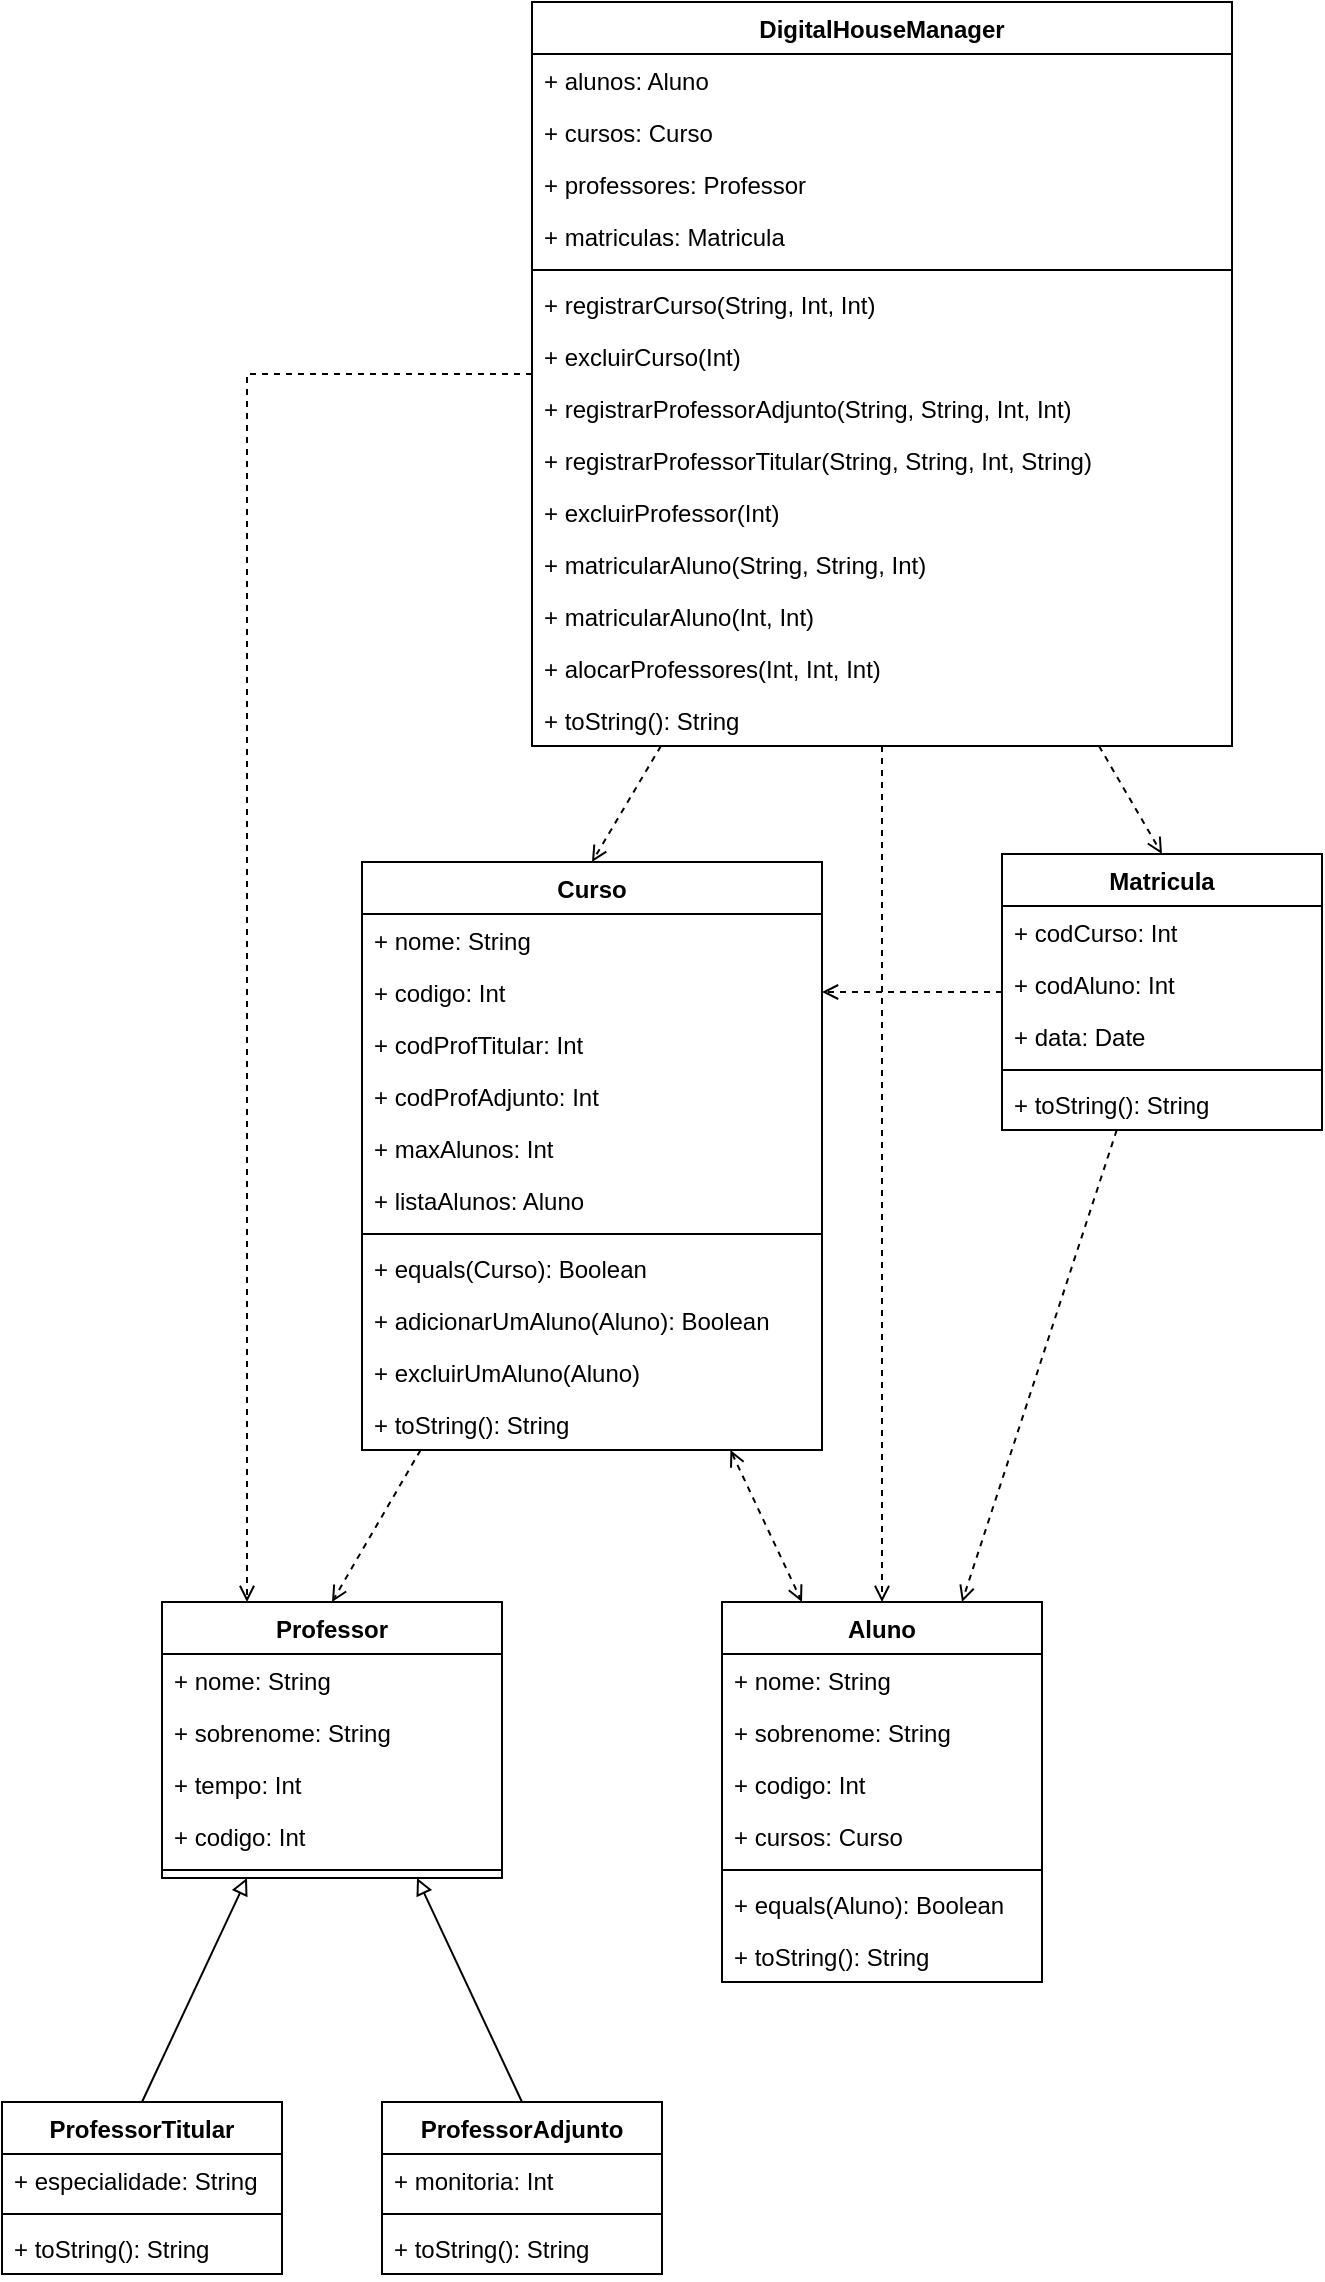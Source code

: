 <mxfile version="13.7.7" type="device"><diagram id="NzwF9PO44cyHUEnPruU9" name="Page-1"><mxGraphModel dx="1990" dy="1975" grid="1" gridSize="10" guides="1" tooltips="1" connect="1" arrows="1" fold="1" page="1" pageScale="1" pageWidth="827" pageHeight="1169" math="0" shadow="0"><root><mxCell id="0"/><mxCell id="1" parent="0"/><mxCell id="Mh8SH_odgkWCDXvpcbrz-37" style="rounded=0;orthogonalLoop=1;jettySize=auto;html=1;exitX=0.5;exitY=0;exitDx=0;exitDy=0;entryX=0.75;entryY=1;entryDx=0;entryDy=0;endArrow=block;endFill=0;" parent="1" source="Mh8SH_odgkWCDXvpcbrz-27" target="Mh8SH_odgkWCDXvpcbrz-13" edge="1"><mxGeometry relative="1" as="geometry"><mxPoint x="235.94" y="593.012" as="targetPoint"/></mxGeometry></mxCell><mxCell id="Mh8SH_odgkWCDXvpcbrz-39" style="rounded=0;orthogonalLoop=1;jettySize=auto;html=1;entryX=0.5;entryY=0;entryDx=0;entryDy=0;endArrow=open;endFill=0;dashed=1;" parent="1" source="Mh8SH_odgkWCDXvpcbrz-7" target="Mh8SH_odgkWCDXvpcbrz-13" edge="1"><mxGeometry relative="1" as="geometry"/></mxCell><mxCell id="Mh8SH_odgkWCDXvpcbrz-40" style="edgeStyle=none;rounded=0;orthogonalLoop=1;jettySize=auto;html=1;entryX=0.25;entryY=0;entryDx=0;entryDy=0;dashed=1;endArrow=open;endFill=0;startArrow=open;startFill=0;" parent="1" source="Mh8SH_odgkWCDXvpcbrz-7" target="Mh8SH_odgkWCDXvpcbrz-1" edge="1"><mxGeometry relative="1" as="geometry"/></mxCell><mxCell id="Mh8SH_odgkWCDXvpcbrz-38" style="rounded=0;orthogonalLoop=1;jettySize=auto;html=1;exitX=0.5;exitY=0;exitDx=0;exitDy=0;entryX=0.25;entryY=1;entryDx=0;entryDy=0;endArrow=block;endFill=0;" parent="1" source="Mh8SH_odgkWCDXvpcbrz-20" target="Mh8SH_odgkWCDXvpcbrz-13" edge="1"><mxGeometry relative="1" as="geometry"><mxPoint x="175.93" y="594" as="targetPoint"/></mxGeometry></mxCell><mxCell id="Mh8SH_odgkWCDXvpcbrz-65" style="edgeStyle=none;rounded=0;orthogonalLoop=1;jettySize=auto;html=1;entryX=0.5;entryY=0;entryDx=0;entryDy=0;dashed=1;endArrow=open;endFill=0;" parent="1" source="Mh8SH_odgkWCDXvpcbrz-56" target="Mh8SH_odgkWCDXvpcbrz-45" edge="1"><mxGeometry relative="1" as="geometry"/></mxCell><mxCell id="Mh8SH_odgkWCDXvpcbrz-66" style="edgeStyle=none;rounded=0;orthogonalLoop=1;jettySize=auto;html=1;entryX=0.5;entryY=0;entryDx=0;entryDy=0;dashed=1;endArrow=open;endFill=0;" parent="1" source="Mh8SH_odgkWCDXvpcbrz-56" target="Mh8SH_odgkWCDXvpcbrz-7" edge="1"><mxGeometry relative="1" as="geometry"/></mxCell><mxCell id="Mh8SH_odgkWCDXvpcbrz-67" style="edgeStyle=none;rounded=0;orthogonalLoop=1;jettySize=auto;html=1;entryX=0.5;entryY=0;entryDx=0;entryDy=0;dashed=1;endArrow=open;endFill=0;" parent="1" source="Mh8SH_odgkWCDXvpcbrz-56" target="Mh8SH_odgkWCDXvpcbrz-1" edge="1"><mxGeometry relative="1" as="geometry"/></mxCell><mxCell id="Mh8SH_odgkWCDXvpcbrz-69" style="edgeStyle=orthogonalEdgeStyle;rounded=0;orthogonalLoop=1;jettySize=auto;html=1;entryX=0.25;entryY=0;entryDx=0;entryDy=0;dashed=1;endArrow=open;endFill=0;" parent="1" source="Mh8SH_odgkWCDXvpcbrz-56" target="Mh8SH_odgkWCDXvpcbrz-13" edge="1"><mxGeometry relative="1" as="geometry"/></mxCell><mxCell id="Mh8SH_odgkWCDXvpcbrz-54" style="edgeStyle=none;rounded=0;orthogonalLoop=1;jettySize=auto;html=1;entryX=1;entryY=0.5;entryDx=0;entryDy=0;dashed=1;endArrow=open;endFill=0;" parent="1" source="Mh8SH_odgkWCDXvpcbrz-45" target="Mh8SH_odgkWCDXvpcbrz-10" edge="1"><mxGeometry relative="1" as="geometry"/></mxCell><mxCell id="Mh8SH_odgkWCDXvpcbrz-55" style="edgeStyle=none;rounded=0;orthogonalLoop=1;jettySize=auto;html=1;entryX=0.75;entryY=0;entryDx=0;entryDy=0;dashed=1;endArrow=open;endFill=0;" parent="1" source="Mh8SH_odgkWCDXvpcbrz-45" target="Mh8SH_odgkWCDXvpcbrz-1" edge="1"><mxGeometry relative="1" as="geometry"/></mxCell><mxCell id="Mh8SH_odgkWCDXvpcbrz-7" value="Curso" style="swimlane;fontStyle=1;align=center;verticalAlign=top;childLayout=stackLayout;horizontal=1;startSize=26;horizontalStack=0;resizeParent=1;resizeParentMax=0;resizeLast=0;collapsible=1;marginBottom=0;" parent="1" vertex="1"><mxGeometry x="220" y="60" width="230" height="294" as="geometry"/></mxCell><mxCell id="Mh8SH_odgkWCDXvpcbrz-8" value="+ nome: String" style="text;strokeColor=none;fillColor=none;align=left;verticalAlign=top;spacingLeft=4;spacingRight=4;overflow=hidden;rotatable=0;points=[[0,0.5],[1,0.5]];portConstraint=eastwest;" parent="Mh8SH_odgkWCDXvpcbrz-7" vertex="1"><mxGeometry y="26" width="230" height="26" as="geometry"/></mxCell><mxCell id="Mh8SH_odgkWCDXvpcbrz-10" value="+ codigo: Int" style="text;strokeColor=none;fillColor=none;align=left;verticalAlign=top;spacingLeft=4;spacingRight=4;overflow=hidden;rotatable=0;points=[[0,0.5],[1,0.5]];portConstraint=eastwest;" parent="Mh8SH_odgkWCDXvpcbrz-7" vertex="1"><mxGeometry y="52" width="230" height="26" as="geometry"/></mxCell><mxCell id="Mh8SH_odgkWCDXvpcbrz-41" value="+ codProfTitular: Int" style="text;strokeColor=none;fillColor=none;align=left;verticalAlign=top;spacingLeft=4;spacingRight=4;overflow=hidden;rotatable=0;points=[[0,0.5],[1,0.5]];portConstraint=eastwest;" parent="Mh8SH_odgkWCDXvpcbrz-7" vertex="1"><mxGeometry y="78" width="230" height="26" as="geometry"/></mxCell><mxCell id="Mh8SH_odgkWCDXvpcbrz-42" value="+ codProfAdjunto: Int" style="text;strokeColor=none;fillColor=none;align=left;verticalAlign=top;spacingLeft=4;spacingRight=4;overflow=hidden;rotatable=0;points=[[0,0.5],[1,0.5]];portConstraint=eastwest;" parent="Mh8SH_odgkWCDXvpcbrz-7" vertex="1"><mxGeometry y="104" width="230" height="26" as="geometry"/></mxCell><mxCell id="Mh8SH_odgkWCDXvpcbrz-44" value="+ maxAlunos: Int" style="text;strokeColor=none;fillColor=none;align=left;verticalAlign=top;spacingLeft=4;spacingRight=4;overflow=hidden;rotatable=0;points=[[0,0.5],[1,0.5]];portConstraint=eastwest;" parent="Mh8SH_odgkWCDXvpcbrz-7" vertex="1"><mxGeometry y="130" width="230" height="26" as="geometry"/></mxCell><mxCell id="Mh8SH_odgkWCDXvpcbrz-43" value="+ listaAlunos: Aluno" style="text;strokeColor=none;fillColor=none;align=left;verticalAlign=top;spacingLeft=4;spacingRight=4;overflow=hidden;rotatable=0;points=[[0,0.5],[1,0.5]];portConstraint=eastwest;" parent="Mh8SH_odgkWCDXvpcbrz-7" vertex="1"><mxGeometry y="156" width="230" height="26" as="geometry"/></mxCell><mxCell id="Mh8SH_odgkWCDXvpcbrz-11" value="" style="line;strokeWidth=1;fillColor=none;align=left;verticalAlign=middle;spacingTop=-1;spacingLeft=3;spacingRight=3;rotatable=0;labelPosition=right;points=[];portConstraint=eastwest;" parent="Mh8SH_odgkWCDXvpcbrz-7" vertex="1"><mxGeometry y="182" width="230" height="8" as="geometry"/></mxCell><mxCell id="Mh8SH_odgkWCDXvpcbrz-12" value="+ equals(Curso): Boolean" style="text;strokeColor=none;fillColor=none;align=left;verticalAlign=top;spacingLeft=4;spacingRight=4;overflow=hidden;rotatable=0;points=[[0,0.5],[1,0.5]];portConstraint=eastwest;" parent="Mh8SH_odgkWCDXvpcbrz-7" vertex="1"><mxGeometry y="190" width="230" height="26" as="geometry"/></mxCell><mxCell id="Mh8SH_odgkWCDXvpcbrz-70" value="+ adicionarUmAluno(Aluno): Boolean" style="text;strokeColor=none;fillColor=none;align=left;verticalAlign=top;spacingLeft=4;spacingRight=4;overflow=hidden;rotatable=0;points=[[0,0.5],[1,0.5]];portConstraint=eastwest;" parent="Mh8SH_odgkWCDXvpcbrz-7" vertex="1"><mxGeometry y="216" width="230" height="26" as="geometry"/></mxCell><mxCell id="Mh8SH_odgkWCDXvpcbrz-71" value="+ excluirUmAluno(Aluno)" style="text;strokeColor=none;fillColor=none;align=left;verticalAlign=top;spacingLeft=4;spacingRight=4;overflow=hidden;rotatable=0;points=[[0,0.5],[1,0.5]];portConstraint=eastwest;" parent="Mh8SH_odgkWCDXvpcbrz-7" vertex="1"><mxGeometry y="242" width="230" height="26" as="geometry"/></mxCell><mxCell id="6NvdZPunfuR2Kr278y4N-3" value="+ toString(): String" style="text;strokeColor=none;fillColor=none;align=left;verticalAlign=top;spacingLeft=4;spacingRight=4;overflow=hidden;rotatable=0;points=[[0,0.5],[1,0.5]];portConstraint=eastwest;" vertex="1" parent="Mh8SH_odgkWCDXvpcbrz-7"><mxGeometry y="268" width="230" height="26" as="geometry"/></mxCell><mxCell id="Mh8SH_odgkWCDXvpcbrz-56" value="DigitalHouseManager" style="swimlane;fontStyle=1;align=center;verticalAlign=top;childLayout=stackLayout;horizontal=1;startSize=26;horizontalStack=0;resizeParent=1;resizeParentMax=0;resizeLast=0;collapsible=1;marginBottom=0;" parent="1" vertex="1"><mxGeometry x="305" y="-370" width="350" height="372" as="geometry"/></mxCell><mxCell id="Mh8SH_odgkWCDXvpcbrz-57" value="+ alunos: Aluno" style="text;strokeColor=none;fillColor=none;align=left;verticalAlign=top;spacingLeft=4;spacingRight=4;overflow=hidden;rotatable=0;points=[[0,0.5],[1,0.5]];portConstraint=eastwest;" parent="Mh8SH_odgkWCDXvpcbrz-56" vertex="1"><mxGeometry y="26" width="350" height="26" as="geometry"/></mxCell><mxCell id="Mh8SH_odgkWCDXvpcbrz-58" value="+ cursos: Curso" style="text;strokeColor=none;fillColor=none;align=left;verticalAlign=top;spacingLeft=4;spacingRight=4;overflow=hidden;rotatable=0;points=[[0,0.5],[1,0.5]];portConstraint=eastwest;" parent="Mh8SH_odgkWCDXvpcbrz-56" vertex="1"><mxGeometry y="52" width="350" height="26" as="geometry"/></mxCell><mxCell id="Mh8SH_odgkWCDXvpcbrz-59" value="+ professores: Professor" style="text;strokeColor=none;fillColor=none;align=left;verticalAlign=top;spacingLeft=4;spacingRight=4;overflow=hidden;rotatable=0;points=[[0,0.5],[1,0.5]];portConstraint=eastwest;" parent="Mh8SH_odgkWCDXvpcbrz-56" vertex="1"><mxGeometry y="78" width="350" height="26" as="geometry"/></mxCell><mxCell id="Mh8SH_odgkWCDXvpcbrz-60" value="+ matriculas: Matricula" style="text;strokeColor=none;fillColor=none;align=left;verticalAlign=top;spacingLeft=4;spacingRight=4;overflow=hidden;rotatable=0;points=[[0,0.5],[1,0.5]];portConstraint=eastwest;" parent="Mh8SH_odgkWCDXvpcbrz-56" vertex="1"><mxGeometry y="104" width="350" height="26" as="geometry"/></mxCell><mxCell id="Mh8SH_odgkWCDXvpcbrz-63" value="" style="line;strokeWidth=1;fillColor=none;align=left;verticalAlign=middle;spacingTop=-1;spacingLeft=3;spacingRight=3;rotatable=0;labelPosition=right;points=[];portConstraint=eastwest;" parent="Mh8SH_odgkWCDXvpcbrz-56" vertex="1"><mxGeometry y="130" width="350" height="8" as="geometry"/></mxCell><mxCell id="Mh8SH_odgkWCDXvpcbrz-73" value="+ registrarCurso(String, Int, Int)" style="text;strokeColor=none;fillColor=none;align=left;verticalAlign=top;spacingLeft=4;spacingRight=4;overflow=hidden;rotatable=0;points=[[0,0.5],[1,0.5]];portConstraint=eastwest;" parent="Mh8SH_odgkWCDXvpcbrz-56" vertex="1"><mxGeometry y="138" width="350" height="26" as="geometry"/></mxCell><mxCell id="Mh8SH_odgkWCDXvpcbrz-75" value="+ excluirCurso(Int)" style="text;strokeColor=none;fillColor=none;align=left;verticalAlign=top;spacingLeft=4;spacingRight=4;overflow=hidden;rotatable=0;points=[[0,0.5],[1,0.5]];portConstraint=eastwest;" parent="Mh8SH_odgkWCDXvpcbrz-56" vertex="1"><mxGeometry y="164" width="350" height="26" as="geometry"/></mxCell><mxCell id="Mh8SH_odgkWCDXvpcbrz-76" value="+ registrarProfessorAdjunto(String, String, Int, Int)" style="text;strokeColor=none;fillColor=none;align=left;verticalAlign=top;spacingLeft=4;spacingRight=4;overflow=hidden;rotatable=0;points=[[0,0.5],[1,0.5]];portConstraint=eastwest;" parent="Mh8SH_odgkWCDXvpcbrz-56" vertex="1"><mxGeometry y="190" width="350" height="26" as="geometry"/></mxCell><mxCell id="Mh8SH_odgkWCDXvpcbrz-77" value="+ registrarProfessorTitular(String, String, Int, String)" style="text;strokeColor=none;fillColor=none;align=left;verticalAlign=top;spacingLeft=4;spacingRight=4;overflow=hidden;rotatable=0;points=[[0,0.5],[1,0.5]];portConstraint=eastwest;" parent="Mh8SH_odgkWCDXvpcbrz-56" vertex="1"><mxGeometry y="216" width="350" height="26" as="geometry"/></mxCell><mxCell id="Mh8SH_odgkWCDXvpcbrz-78" value="+ excluirProfessor(Int)" style="text;strokeColor=none;fillColor=none;align=left;verticalAlign=top;spacingLeft=4;spacingRight=4;overflow=hidden;rotatable=0;points=[[0,0.5],[1,0.5]];portConstraint=eastwest;" parent="Mh8SH_odgkWCDXvpcbrz-56" vertex="1"><mxGeometry y="242" width="350" height="26" as="geometry"/></mxCell><mxCell id="Mh8SH_odgkWCDXvpcbrz-79" value="+ matricularAluno(String, String, Int)" style="text;strokeColor=none;fillColor=none;align=left;verticalAlign=top;spacingLeft=4;spacingRight=4;overflow=hidden;rotatable=0;points=[[0,0.5],[1,0.5]];portConstraint=eastwest;" parent="Mh8SH_odgkWCDXvpcbrz-56" vertex="1"><mxGeometry y="268" width="350" height="26" as="geometry"/></mxCell><mxCell id="Mh8SH_odgkWCDXvpcbrz-80" value="+ matricularAluno(Int, Int)" style="text;strokeColor=none;fillColor=none;align=left;verticalAlign=top;spacingLeft=4;spacingRight=4;overflow=hidden;rotatable=0;points=[[0,0.5],[1,0.5]];portConstraint=eastwest;" parent="Mh8SH_odgkWCDXvpcbrz-56" vertex="1"><mxGeometry y="294" width="350" height="26" as="geometry"/></mxCell><mxCell id="Mh8SH_odgkWCDXvpcbrz-82" value="+ alocarProfessores(Int, Int, Int)" style="text;strokeColor=none;fillColor=none;align=left;verticalAlign=top;spacingLeft=4;spacingRight=4;overflow=hidden;rotatable=0;points=[[0,0.5],[1,0.5]];portConstraint=eastwest;" parent="Mh8SH_odgkWCDXvpcbrz-56" vertex="1"><mxGeometry y="320" width="350" height="26" as="geometry"/></mxCell><mxCell id="6NvdZPunfuR2Kr278y4N-1" value="+ toString(): String" style="text;strokeColor=none;fillColor=none;align=left;verticalAlign=top;spacingLeft=4;spacingRight=4;overflow=hidden;rotatable=0;points=[[0,0.5],[1,0.5]];portConstraint=eastwest;" vertex="1" parent="Mh8SH_odgkWCDXvpcbrz-56"><mxGeometry y="346" width="350" height="26" as="geometry"/></mxCell><mxCell id="Mh8SH_odgkWCDXvpcbrz-13" value="Professor" style="swimlane;fontStyle=1;align=center;verticalAlign=top;childLayout=stackLayout;horizontal=1;startSize=26;horizontalStack=0;resizeParent=1;resizeParentMax=0;resizeLast=0;collapsible=1;marginBottom=0;" parent="1" vertex="1"><mxGeometry x="120" y="430" width="170" height="138" as="geometry"/></mxCell><mxCell id="Mh8SH_odgkWCDXvpcbrz-14" value="+ nome: String" style="text;strokeColor=none;fillColor=none;align=left;verticalAlign=top;spacingLeft=4;spacingRight=4;overflow=hidden;rotatable=0;points=[[0,0.5],[1,0.5]];portConstraint=eastwest;" parent="Mh8SH_odgkWCDXvpcbrz-13" vertex="1"><mxGeometry y="26" width="170" height="26" as="geometry"/></mxCell><mxCell id="Mh8SH_odgkWCDXvpcbrz-15" value="+ sobrenome: String" style="text;strokeColor=none;fillColor=none;align=left;verticalAlign=top;spacingLeft=4;spacingRight=4;overflow=hidden;rotatable=0;points=[[0,0.5],[1,0.5]];portConstraint=eastwest;" parent="Mh8SH_odgkWCDXvpcbrz-13" vertex="1"><mxGeometry y="52" width="170" height="26" as="geometry"/></mxCell><mxCell id="Mh8SH_odgkWCDXvpcbrz-19" value="+ tempo: Int" style="text;strokeColor=none;fillColor=none;align=left;verticalAlign=top;spacingLeft=4;spacingRight=4;overflow=hidden;rotatable=0;points=[[0,0.5],[1,0.5]];portConstraint=eastwest;" parent="Mh8SH_odgkWCDXvpcbrz-13" vertex="1"><mxGeometry y="78" width="170" height="26" as="geometry"/></mxCell><mxCell id="Mh8SH_odgkWCDXvpcbrz-16" value="+ codigo: Int" style="text;strokeColor=none;fillColor=none;align=left;verticalAlign=top;spacingLeft=4;spacingRight=4;overflow=hidden;rotatable=0;points=[[0,0.5],[1,0.5]];portConstraint=eastwest;" parent="Mh8SH_odgkWCDXvpcbrz-13" vertex="1"><mxGeometry y="104" width="170" height="26" as="geometry"/></mxCell><mxCell id="Mh8SH_odgkWCDXvpcbrz-17" value="" style="line;strokeWidth=1;fillColor=none;align=left;verticalAlign=middle;spacingTop=-1;spacingLeft=3;spacingRight=3;rotatable=0;labelPosition=right;points=[];portConstraint=eastwest;" parent="Mh8SH_odgkWCDXvpcbrz-13" vertex="1"><mxGeometry y="130" width="170" height="8" as="geometry"/></mxCell><mxCell id="Mh8SH_odgkWCDXvpcbrz-1" value="Aluno" style="swimlane;fontStyle=1;align=center;verticalAlign=top;childLayout=stackLayout;horizontal=1;startSize=26;horizontalStack=0;resizeParent=1;resizeParentMax=0;resizeLast=0;collapsible=1;marginBottom=0;" parent="1" vertex="1"><mxGeometry x="400" y="430" width="160" height="190" as="geometry"/></mxCell><mxCell id="Mh8SH_odgkWCDXvpcbrz-2" value="+ nome: String" style="text;strokeColor=none;fillColor=none;align=left;verticalAlign=top;spacingLeft=4;spacingRight=4;overflow=hidden;rotatable=0;points=[[0,0.5],[1,0.5]];portConstraint=eastwest;" parent="Mh8SH_odgkWCDXvpcbrz-1" vertex="1"><mxGeometry y="26" width="160" height="26" as="geometry"/></mxCell><mxCell id="Mh8SH_odgkWCDXvpcbrz-5" value="+ sobrenome: String" style="text;strokeColor=none;fillColor=none;align=left;verticalAlign=top;spacingLeft=4;spacingRight=4;overflow=hidden;rotatable=0;points=[[0,0.5],[1,0.5]];portConstraint=eastwest;" parent="Mh8SH_odgkWCDXvpcbrz-1" vertex="1"><mxGeometry y="52" width="160" height="26" as="geometry"/></mxCell><mxCell id="Mh8SH_odgkWCDXvpcbrz-6" value="+ codigo: Int" style="text;strokeColor=none;fillColor=none;align=left;verticalAlign=top;spacingLeft=4;spacingRight=4;overflow=hidden;rotatable=0;points=[[0,0.5],[1,0.5]];portConstraint=eastwest;" parent="Mh8SH_odgkWCDXvpcbrz-1" vertex="1"><mxGeometry y="78" width="160" height="26" as="geometry"/></mxCell><mxCell id="Mh8SH_odgkWCDXvpcbrz-81" value="+ cursos: Curso" style="text;strokeColor=none;fillColor=none;align=left;verticalAlign=top;spacingLeft=4;spacingRight=4;overflow=hidden;rotatable=0;points=[[0,0.5],[1,0.5]];portConstraint=eastwest;" parent="Mh8SH_odgkWCDXvpcbrz-1" vertex="1"><mxGeometry y="104" width="160" height="26" as="geometry"/></mxCell><mxCell id="Mh8SH_odgkWCDXvpcbrz-3" value="" style="line;strokeWidth=1;fillColor=none;align=left;verticalAlign=middle;spacingTop=-1;spacingLeft=3;spacingRight=3;rotatable=0;labelPosition=right;points=[];portConstraint=eastwest;" parent="Mh8SH_odgkWCDXvpcbrz-1" vertex="1"><mxGeometry y="130" width="160" height="8" as="geometry"/></mxCell><mxCell id="Mh8SH_odgkWCDXvpcbrz-4" value="+ equals(Aluno): Boolean" style="text;strokeColor=none;fillColor=none;align=left;verticalAlign=top;spacingLeft=4;spacingRight=4;overflow=hidden;rotatable=0;points=[[0,0.5],[1,0.5]];portConstraint=eastwest;" parent="Mh8SH_odgkWCDXvpcbrz-1" vertex="1"><mxGeometry y="138" width="160" height="26" as="geometry"/></mxCell><mxCell id="6NvdZPunfuR2Kr278y4N-4" value="+ toString(): String" style="text;strokeColor=none;fillColor=none;align=left;verticalAlign=top;spacingLeft=4;spacingRight=4;overflow=hidden;rotatable=0;points=[[0,0.5],[1,0.5]];portConstraint=eastwest;" vertex="1" parent="Mh8SH_odgkWCDXvpcbrz-1"><mxGeometry y="164" width="160" height="26" as="geometry"/></mxCell><mxCell id="Mh8SH_odgkWCDXvpcbrz-20" value="ProfessorTitular" style="swimlane;fontStyle=1;align=center;verticalAlign=top;childLayout=stackLayout;horizontal=1;startSize=26;horizontalStack=0;resizeParent=1;resizeParentMax=0;resizeLast=0;collapsible=1;marginBottom=0;" parent="1" vertex="1"><mxGeometry x="40" y="680" width="140" height="86" as="geometry"/></mxCell><mxCell id="Mh8SH_odgkWCDXvpcbrz-21" value="+ especialidade: String" style="text;strokeColor=none;fillColor=none;align=left;verticalAlign=top;spacingLeft=4;spacingRight=4;overflow=hidden;rotatable=0;points=[[0,0.5],[1,0.5]];portConstraint=eastwest;" parent="Mh8SH_odgkWCDXvpcbrz-20" vertex="1"><mxGeometry y="26" width="140" height="26" as="geometry"/></mxCell><mxCell id="Mh8SH_odgkWCDXvpcbrz-25" value="" style="line;strokeWidth=1;fillColor=none;align=left;verticalAlign=middle;spacingTop=-1;spacingLeft=3;spacingRight=3;rotatable=0;labelPosition=right;points=[];portConstraint=eastwest;" parent="Mh8SH_odgkWCDXvpcbrz-20" vertex="1"><mxGeometry y="52" width="140" height="8" as="geometry"/></mxCell><mxCell id="6NvdZPunfuR2Kr278y4N-6" value="+ toString(): String" style="text;strokeColor=none;fillColor=none;align=left;verticalAlign=top;spacingLeft=4;spacingRight=4;overflow=hidden;rotatable=0;points=[[0,0.5],[1,0.5]];portConstraint=eastwest;" vertex="1" parent="Mh8SH_odgkWCDXvpcbrz-20"><mxGeometry y="60" width="140" height="26" as="geometry"/></mxCell><mxCell id="Mh8SH_odgkWCDXvpcbrz-27" value="ProfessorAdjunto" style="swimlane;fontStyle=1;align=center;verticalAlign=top;childLayout=stackLayout;horizontal=1;startSize=26;horizontalStack=0;resizeParent=1;resizeParentMax=0;resizeLast=0;collapsible=1;marginBottom=0;" parent="1" vertex="1"><mxGeometry x="230" y="680" width="140" height="86" as="geometry"/></mxCell><mxCell id="Mh8SH_odgkWCDXvpcbrz-28" value="+ monitoria: Int" style="text;strokeColor=none;fillColor=none;align=left;verticalAlign=top;spacingLeft=4;spacingRight=4;overflow=hidden;rotatable=0;points=[[0,0.5],[1,0.5]];portConstraint=eastwest;" parent="Mh8SH_odgkWCDXvpcbrz-27" vertex="1"><mxGeometry y="26" width="140" height="26" as="geometry"/></mxCell><mxCell id="Mh8SH_odgkWCDXvpcbrz-29" value="" style="line;strokeWidth=1;fillColor=none;align=left;verticalAlign=middle;spacingTop=-1;spacingLeft=3;spacingRight=3;rotatable=0;labelPosition=right;points=[];portConstraint=eastwest;" parent="Mh8SH_odgkWCDXvpcbrz-27" vertex="1"><mxGeometry y="52" width="140" height="8" as="geometry"/></mxCell><mxCell id="6NvdZPunfuR2Kr278y4N-5" value="+ toString(): String" style="text;strokeColor=none;fillColor=none;align=left;verticalAlign=top;spacingLeft=4;spacingRight=4;overflow=hidden;rotatable=0;points=[[0,0.5],[1,0.5]];portConstraint=eastwest;" vertex="1" parent="Mh8SH_odgkWCDXvpcbrz-27"><mxGeometry y="60" width="140" height="26" as="geometry"/></mxCell><mxCell id="Mh8SH_odgkWCDXvpcbrz-45" value="Matricula" style="swimlane;fontStyle=1;align=center;verticalAlign=top;childLayout=stackLayout;horizontal=1;startSize=26;horizontalStack=0;resizeParent=1;resizeParentMax=0;resizeLast=0;collapsible=1;marginBottom=0;" parent="1" vertex="1"><mxGeometry x="540" y="56" width="160" height="138" as="geometry"/></mxCell><mxCell id="Mh8SH_odgkWCDXvpcbrz-48" value="+ codCurso: Int" style="text;strokeColor=none;fillColor=none;align=left;verticalAlign=top;spacingLeft=4;spacingRight=4;overflow=hidden;rotatable=0;points=[[0,0.5],[1,0.5]];portConstraint=eastwest;" parent="Mh8SH_odgkWCDXvpcbrz-45" vertex="1"><mxGeometry y="26" width="160" height="26" as="geometry"/></mxCell><mxCell id="Mh8SH_odgkWCDXvpcbrz-49" value="+ codAluno: Int" style="text;strokeColor=none;fillColor=none;align=left;verticalAlign=top;spacingLeft=4;spacingRight=4;overflow=hidden;rotatable=0;points=[[0,0.5],[1,0.5]];portConstraint=eastwest;" parent="Mh8SH_odgkWCDXvpcbrz-45" vertex="1"><mxGeometry y="52" width="160" height="26" as="geometry"/></mxCell><mxCell id="Mh8SH_odgkWCDXvpcbrz-50" value="+ data: Date" style="text;strokeColor=none;fillColor=none;align=left;verticalAlign=top;spacingLeft=4;spacingRight=4;overflow=hidden;rotatable=0;points=[[0,0.5],[1,0.5]];portConstraint=eastwest;" parent="Mh8SH_odgkWCDXvpcbrz-45" vertex="1"><mxGeometry y="78" width="160" height="26" as="geometry"/></mxCell><mxCell id="Mh8SH_odgkWCDXvpcbrz-52" value="" style="line;strokeWidth=1;fillColor=none;align=left;verticalAlign=middle;spacingTop=-1;spacingLeft=3;spacingRight=3;rotatable=0;labelPosition=right;points=[];portConstraint=eastwest;" parent="Mh8SH_odgkWCDXvpcbrz-45" vertex="1"><mxGeometry y="104" width="160" height="8" as="geometry"/></mxCell><mxCell id="6NvdZPunfuR2Kr278y4N-2" value="+ toString(): String" style="text;strokeColor=none;fillColor=none;align=left;verticalAlign=top;spacingLeft=4;spacingRight=4;overflow=hidden;rotatable=0;points=[[0,0.5],[1,0.5]];portConstraint=eastwest;" vertex="1" parent="Mh8SH_odgkWCDXvpcbrz-45"><mxGeometry y="112" width="160" height="26" as="geometry"/></mxCell></root></mxGraphModel></diagram></mxfile>
